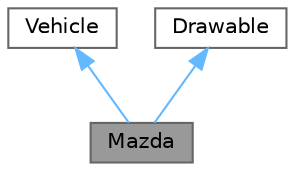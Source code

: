 digraph "Mazda"
{
 // LATEX_PDF_SIZE
  bgcolor="transparent";
  edge [fontname=Helvetica,fontsize=10,labelfontname=Helvetica,labelfontsize=10];
  node [fontname=Helvetica,fontsize=10,shape=box,height=0.2,width=0.4];
  Node1 [id="Node000001",label="Mazda",height=0.2,width=0.4,color="gray40", fillcolor="grey60", style="filled", fontcolor="black",tooltip="This is a Mazda header file."];
  Node2 -> Node1 [id="edge3_Node000001_Node000002",dir="back",color="steelblue1",style="solid",tooltip=" "];
  Node2 [id="Node000002",label="Vehicle",height=0.2,width=0.4,color="gray40", fillcolor="white", style="filled",URL="$class_vehicle.html",tooltip="This is a Vehicle header file."];
  Node3 -> Node1 [id="edge4_Node000001_Node000003",dir="back",color="steelblue1",style="solid",tooltip=" "];
  Node3 [id="Node000003",label="Drawable",height=0.2,width=0.4,color="gray40", fillcolor="white", style="filled",URL="$class_drawable.html",tooltip="This is a Drawable header file."];
}
